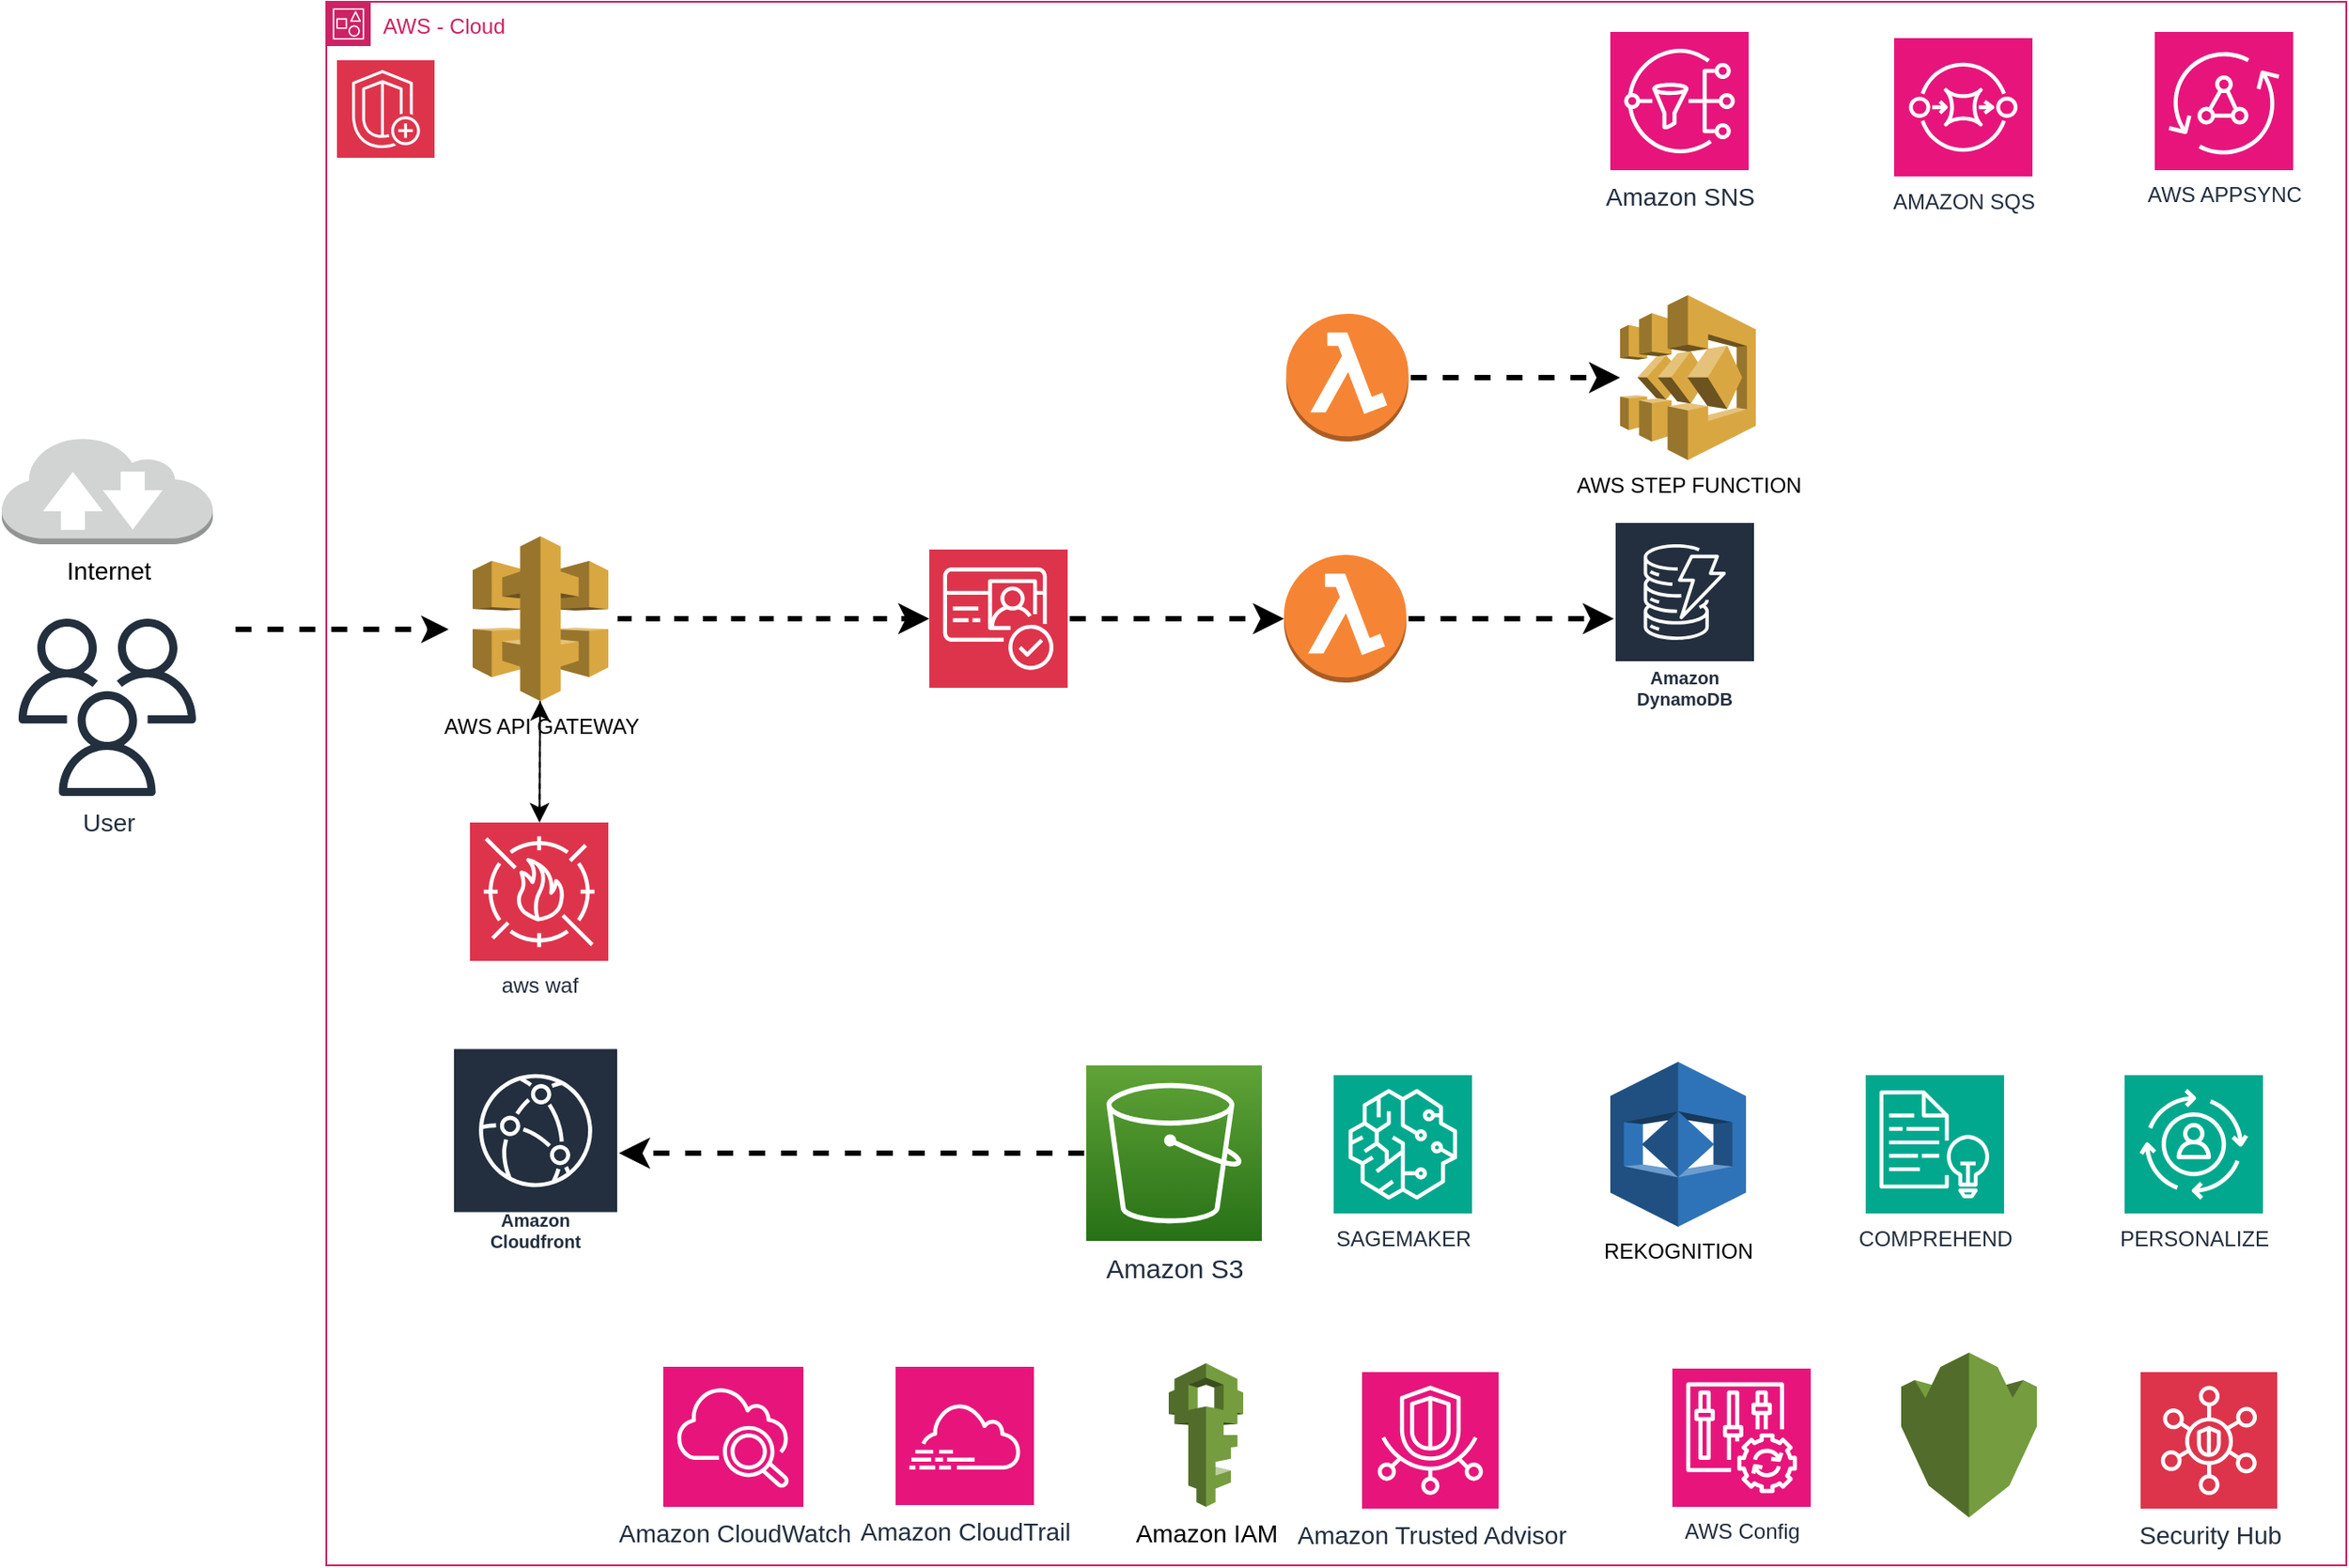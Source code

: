 <mxfile version="24.7.5">
  <diagram name="Página-1" id="45FSJXpmV_dydSXz9r8W">
    <mxGraphModel dx="1434" dy="790" grid="1" gridSize="10" guides="1" tooltips="1" connect="1" arrows="1" fold="1" page="1" pageScale="1" pageWidth="827" pageHeight="1169" math="0" shadow="0">
      <root>
        <mxCell id="0" />
        <mxCell id="1" parent="0" />
        <mxCell id="D9RJUFR4-NRL0ieGEcIc-1" value="AWS - Cloud" style="points=[[0,0],[0.25,0],[0.5,0],[0.75,0],[1,0],[1,0.25],[1,0.5],[1,0.75],[1,1],[0.75,1],[0.5,1],[0.25,1],[0,1],[0,0.75],[0,0.5],[0,0.25]];outlineConnect=0;gradientColor=none;html=1;whiteSpace=wrap;fontSize=12;fontStyle=0;container=0;pointerEvents=0;collapsible=0;recursiveResize=0;shape=mxgraph.aws4.group;grIcon=mxgraph.aws4.group_account;strokeColor=#CD2264;fillColor=none;verticalAlign=top;align=left;spacingLeft=30;fontColor=#CD2264;dashed=0;rounded=0;" vertex="1" parent="1">
          <mxGeometry x="648" y="1" width="1139" height="882" as="geometry" />
        </mxCell>
        <mxCell id="D9RJUFR4-NRL0ieGEcIc-2" value="&lt;font style=&quot;font-size: 14px;&quot;&gt;User&lt;/font&gt;" style="sketch=0;outlineConnect=0;fontColor=#232F3E;gradientColor=none;fillColor=#232F3D;strokeColor=none;dashed=0;verticalLabelPosition=bottom;verticalAlign=top;align=center;html=1;fontSize=14;fontStyle=0;aspect=fixed;pointerEvents=1;shape=mxgraph.aws4.users;rounded=0;" vertex="1" parent="1">
          <mxGeometry x="474.5" y="349" width="100" height="100" as="geometry" />
        </mxCell>
        <mxCell id="D9RJUFR4-NRL0ieGEcIc-3" style="edgeStyle=none;curved=1;rounded=0;orthogonalLoop=1;jettySize=auto;html=1;fontSize=12;startSize=8;endSize=8;dashed=1;strokeWidth=3;flowAnimation=1;" edge="1" parent="1" source="D9RJUFR4-NRL0ieGEcIc-4" target="D9RJUFR4-NRL0ieGEcIc-32">
          <mxGeometry relative="1" as="geometry" />
        </mxCell>
        <mxCell id="D9RJUFR4-NRL0ieGEcIc-4" value="&lt;font style=&quot;font-size: 15px;&quot;&gt;Amazon S3&lt;/font&gt;" style="sketch=0;points=[[0,0,0],[0.25,0,0],[0.5,0,0],[0.75,0,0],[1,0,0],[0,1,0],[0.25,1,0],[0.5,1,0],[0.75,1,0],[1,1,0],[0,0.25,0],[0,0.5,0],[0,0.75,0],[1,0.25,0],[1,0.5,0],[1,0.75,0]];outlineConnect=0;fontColor=#232F3E;gradientColor=#60A337;gradientDirection=north;fillColor=#277116;strokeColor=#ffffff;dashed=0;verticalLabelPosition=bottom;verticalAlign=top;align=center;html=1;fontSize=12;fontStyle=0;aspect=fixed;shape=mxgraph.aws4.resourceIcon;resIcon=mxgraph.aws4.s3;rounded=0;" vertex="1" parent="1">
          <mxGeometry x="1076.5" y="601" width="99" height="99" as="geometry" />
        </mxCell>
        <mxCell id="D9RJUFR4-NRL0ieGEcIc-5" value="" style="sketch=0;points=[[0,0,0],[0.25,0,0],[0.5,0,0],[0.75,0,0],[1,0,0],[0,1,0],[0.25,1,0],[0.5,1,0],[0.75,1,0],[1,1,0],[0,0.25,0],[0,0.5,0],[0,0.75,0],[1,0.25,0],[1,0.5,0],[1,0.75,0]];outlineConnect=0;fontColor=#232F3E;fillColor=#DD344C;strokeColor=#ffffff;dashed=0;verticalLabelPosition=bottom;verticalAlign=top;align=center;html=1;fontSize=12;fontStyle=0;aspect=fixed;shape=mxgraph.aws4.resourceIcon;resIcon=mxgraph.aws4.shield;rounded=0;" vertex="1" parent="1">
          <mxGeometry x="654" y="34" width="55" height="55" as="geometry" />
        </mxCell>
        <mxCell id="D9RJUFR4-NRL0ieGEcIc-6" value="Internet" style="outlineConnect=0;dashed=0;verticalLabelPosition=bottom;verticalAlign=top;align=center;html=1;shape=mxgraph.aws3.internet_2;fillColor=#D2D3D3;gradientColor=none;fontSize=14;" vertex="1" parent="1">
          <mxGeometry x="465" y="246" width="119" height="61" as="geometry" />
        </mxCell>
        <mxCell id="D9RJUFR4-NRL0ieGEcIc-7" value="" style="endArrow=classic;html=1;rounded=0;entryX=0;entryY=0.5;entryDx=0;entryDy=0;entryPerimeter=0;strokeWidth=3;dashed=1;flowAnimation=1;" edge="1" parent="1">
          <mxGeometry width="50" height="50" relative="1" as="geometry">
            <mxPoint x="595.5" y="355" as="sourcePoint" />
            <mxPoint x="717.01" y="355" as="targetPoint" />
          </mxGeometry>
        </mxCell>
        <mxCell id="D9RJUFR4-NRL0ieGEcIc-8" value="" style="edgeStyle=none;curved=1;rounded=0;orthogonalLoop=1;jettySize=auto;html=1;fontSize=12;startSize=8;endSize=8;flowAnimation=1;strokeWidth=3;entryX=0;entryY=0.5;entryDx=0;entryDy=0;entryPerimeter=0;" edge="1" parent="1" source="D9RJUFR4-NRL0ieGEcIc-10" target="D9RJUFR4-NRL0ieGEcIc-14">
          <mxGeometry relative="1" as="geometry" />
        </mxCell>
        <mxCell id="D9RJUFR4-NRL0ieGEcIc-9" style="edgeStyle=none;curved=1;rounded=0;orthogonalLoop=1;jettySize=auto;html=1;fontSize=12;startSize=8;endSize=8;" edge="1" parent="1" source="D9RJUFR4-NRL0ieGEcIc-10" target="D9RJUFR4-NRL0ieGEcIc-16">
          <mxGeometry relative="1" as="geometry" />
        </mxCell>
        <mxCell id="D9RJUFR4-NRL0ieGEcIc-10" value="AWS API GATEWAY" style="outlineConnect=0;dashed=0;verticalLabelPosition=bottom;verticalAlign=top;align=center;html=1;shape=mxgraph.aws3.api_gateway;fillColor=#D9A741;gradientColor=none;" vertex="1" parent="1">
          <mxGeometry x="730.5" y="302.5" width="76.5" height="93" as="geometry" />
        </mxCell>
        <mxCell id="D9RJUFR4-NRL0ieGEcIc-11" value="Amazon DynamoDB" style="sketch=0;outlineConnect=0;fontColor=#232F3E;gradientColor=none;strokeColor=#ffffff;fillColor=#232F3E;dashed=0;verticalLabelPosition=middle;verticalAlign=bottom;align=center;html=1;whiteSpace=wrap;fontSize=10;fontStyle=1;spacing=3;shape=mxgraph.aws4.productIcon;prIcon=mxgraph.aws4.dynamodb;" vertex="1" parent="1">
          <mxGeometry x="1374" y="294" width="80" height="110" as="geometry" />
        </mxCell>
        <mxCell id="D9RJUFR4-NRL0ieGEcIc-12" value="" style="edgeStyle=none;curved=1;rounded=0;orthogonalLoop=1;jettySize=auto;html=1;fontSize=12;startSize=8;endSize=8;dashed=1;strokeWidth=3;flowAnimation=1;" edge="1" parent="1" source="D9RJUFR4-NRL0ieGEcIc-13" target="D9RJUFR4-NRL0ieGEcIc-11">
          <mxGeometry relative="1" as="geometry" />
        </mxCell>
        <mxCell id="D9RJUFR4-NRL0ieGEcIc-13" value="" style="outlineConnect=0;dashed=0;verticalLabelPosition=bottom;verticalAlign=top;align=center;html=1;shape=mxgraph.aws3.lambda_function;fillColor=#F58534;gradientColor=none;" vertex="1" parent="1">
          <mxGeometry x="1188" y="313" width="69" height="72" as="geometry" />
        </mxCell>
        <mxCell id="D9RJUFR4-NRL0ieGEcIc-14" value="" style="sketch=0;points=[[0,0,0],[0.25,0,0],[0.5,0,0],[0.75,0,0],[1,0,0],[0,1,0],[0.25,1,0],[0.5,1,0],[0.75,1,0],[1,1,0],[0,0.25,0],[0,0.5,0],[0,0.75,0],[1,0.25,0],[1,0.5,0],[1,0.75,0]];outlineConnect=0;fontColor=#232F3E;fillColor=#DD344C;strokeColor=#ffffff;dashed=0;verticalLabelPosition=bottom;verticalAlign=top;align=center;html=1;fontSize=12;fontStyle=0;aspect=fixed;shape=mxgraph.aws4.resourceIcon;resIcon=mxgraph.aws4.cognito;" vertex="1" parent="1">
          <mxGeometry x="988" y="310" width="78" height="78" as="geometry" />
        </mxCell>
        <mxCell id="D9RJUFR4-NRL0ieGEcIc-15" style="edgeStyle=none;curved=1;rounded=0;orthogonalLoop=1;jettySize=auto;html=1;fontSize=12;startSize=8;endSize=8;dashed=1;flowAnimation=1;" edge="1" parent="1" source="D9RJUFR4-NRL0ieGEcIc-16" target="D9RJUFR4-NRL0ieGEcIc-10">
          <mxGeometry relative="1" as="geometry" />
        </mxCell>
        <mxCell id="D9RJUFR4-NRL0ieGEcIc-16" value="aws waf" style="sketch=0;points=[[0,0,0],[0.25,0,0],[0.5,0,0],[0.75,0,0],[1,0,0],[0,1,0],[0.25,1,0],[0.5,1,0],[0.75,1,0],[1,1,0],[0,0.25,0],[0,0.5,0],[0,0.75,0],[1,0.25,0],[1,0.5,0],[1,0.75,0]];outlineConnect=0;fontColor=#232F3E;fillColor=#DD344C;strokeColor=#ffffff;dashed=0;verticalLabelPosition=bottom;verticalAlign=top;align=center;html=1;fontSize=12;fontStyle=0;aspect=fixed;shape=mxgraph.aws4.resourceIcon;resIcon=mxgraph.aws4.waf;" vertex="1" parent="1">
          <mxGeometry x="729" y="464" width="78" height="78" as="geometry" />
        </mxCell>
        <mxCell id="D9RJUFR4-NRL0ieGEcIc-17" style="edgeStyle=none;curved=1;rounded=0;orthogonalLoop=1;jettySize=auto;html=1;entryX=0;entryY=0.5;entryDx=0;entryDy=0;entryPerimeter=0;fontSize=12;startSize=8;endSize=8;dashed=1;strokeWidth=3;flowAnimation=1;" edge="1" parent="1" source="D9RJUFR4-NRL0ieGEcIc-14" target="D9RJUFR4-NRL0ieGEcIc-13">
          <mxGeometry relative="1" as="geometry" />
        </mxCell>
        <mxCell id="D9RJUFR4-NRL0ieGEcIc-18" value="Amazon CloudWatch" style="sketch=0;points=[[0,0,0],[0.25,0,0],[0.5,0,0],[0.75,0,0],[1,0,0],[0,1,0],[0.25,1,0],[0.5,1,0],[0.75,1,0],[1,1,0],[0,0.25,0],[0,0.5,0],[0,0.75,0],[1,0.25,0],[1,0.5,0],[1,0.75,0]];points=[[0,0,0],[0.25,0,0],[0.5,0,0],[0.75,0,0],[1,0,0],[0,1,0],[0.25,1,0],[0.5,1,0],[0.75,1,0],[1,1,0],[0,0.25,0],[0,0.5,0],[0,0.75,0],[1,0.25,0],[1,0.5,0],[1,0.75,0]];outlineConnect=0;fontColor=#232F3E;fillColor=#E7157B;strokeColor=#ffffff;dashed=0;verticalLabelPosition=bottom;verticalAlign=top;align=center;html=1;fontSize=14;fontStyle=0;aspect=fixed;shape=mxgraph.aws4.resourceIcon;resIcon=mxgraph.aws4.cloudwatch_2;rounded=0;" vertex="1" parent="1">
          <mxGeometry x="838" y="771" width="79" height="79" as="geometry" />
        </mxCell>
        <mxCell id="D9RJUFR4-NRL0ieGEcIc-19" value="Amazon SNS" style="sketch=0;points=[[0,0,0],[0.25,0,0],[0.5,0,0],[0.75,0,0],[1,0,0],[0,1,0],[0.25,1,0],[0.5,1,0],[0.75,1,0],[1,1,0],[0,0.25,0],[0,0.5,0],[0,0.75,0],[1,0.25,0],[1,0.5,0],[1,0.75,0]];outlineConnect=0;fontColor=#232F3E;fillColor=#E7157B;strokeColor=#ffffff;dashed=0;verticalLabelPosition=bottom;verticalAlign=top;align=center;html=1;fontSize=14;fontStyle=0;aspect=fixed;shape=mxgraph.aws4.resourceIcon;resIcon=mxgraph.aws4.sns;rounded=0;" vertex="1" parent="1">
          <mxGeometry x="1372" y="18" width="78" height="78" as="geometry" />
        </mxCell>
        <mxCell id="D9RJUFR4-NRL0ieGEcIc-20" value="Amazon IAM" style="outlineConnect=0;dashed=0;verticalLabelPosition=bottom;verticalAlign=top;align=center;html=1;shape=mxgraph.aws3.iam;fillColor=#759C3E;gradientColor=none;rounded=0;fontSize=14;" vertex="1" parent="1">
          <mxGeometry x="1123" y="769" width="42" height="81" as="geometry" />
        </mxCell>
        <mxCell id="D9RJUFR4-NRL0ieGEcIc-21" value="Amazon Trusted Advisor" style="sketch=0;points=[[0,0,0],[0.25,0,0],[0.5,0,0],[0.75,0,0],[1,0,0],[0,1,0],[0.25,1,0],[0.5,1,0],[0.75,1,0],[1,1,0],[0,0.25,0],[0,0.5,0],[0,0.75,0],[1,0.25,0],[1,0.5,0],[1,0.75,0]];points=[[0,0,0],[0.25,0,0],[0.5,0,0],[0.75,0,0],[1,0,0],[0,1,0],[0.25,1,0],[0.5,1,0],[0.75,1,0],[1,1,0],[0,0.25,0],[0,0.5,0],[0,0.75,0],[1,0.25,0],[1,0.5,0],[1,0.75,0]];outlineConnect=0;fontColor=#232F3E;fillColor=#E7157B;strokeColor=#ffffff;dashed=0;verticalLabelPosition=bottom;verticalAlign=top;align=center;html=1;fontSize=14;fontStyle=0;aspect=fixed;shape=mxgraph.aws4.resourceIcon;resIcon=mxgraph.aws4.trusted_advisor;rounded=0;" vertex="1" parent="1">
          <mxGeometry x="1232" y="774" width="77" height="77" as="geometry" />
        </mxCell>
        <object label="Amazon CloudTrail" id="D9RJUFR4-NRL0ieGEcIc-22">
          <mxCell style="sketch=0;points=[[0,0,0],[0.25,0,0],[0.5,0,0],[0.75,0,0],[1,0,0],[0,1,0],[0.25,1,0],[0.5,1,0],[0.75,1,0],[1,1,0],[0,0.25,0],[0,0.5,0],[0,0.75,0],[1,0.25,0],[1,0.5,0],[1,0.75,0]];points=[[0,0,0],[0.25,0,0],[0.5,0,0],[0.75,0,0],[1,0,0],[0,1,0],[0.25,1,0],[0.5,1,0],[0.75,1,0],[1,1,0],[0,0.25,0],[0,0.5,0],[0,0.75,0],[1,0.25,0],[1,0.5,0],[1,0.75,0]];outlineConnect=0;fontColor=#232F3E;fillColor=#E7157B;strokeColor=#ffffff;dashed=0;verticalLabelPosition=bottom;verticalAlign=top;align=center;html=1;fontSize=14;fontStyle=0;aspect=fixed;shape=mxgraph.aws4.resourceIcon;resIcon=mxgraph.aws4.cloudtrail;" vertex="1" parent="1">
            <mxGeometry x="969" y="771" width="78" height="78" as="geometry" />
          </mxCell>
        </object>
        <mxCell id="D9RJUFR4-NRL0ieGEcIc-23" value="Security Hub" style="sketch=0;points=[[0,0,0],[0.25,0,0],[0.5,0,0],[0.75,0,0],[1,0,0],[0,1,0],[0.25,1,0],[0.5,1,0],[0.75,1,0],[1,1,0],[0,0.25,0],[0,0.5,0],[0,0.75,0],[1,0.25,0],[1,0.5,0],[1,0.75,0]];outlineConnect=0;fontColor=#232F3E;fillColor=#DD344C;strokeColor=#ffffff;dashed=0;verticalLabelPosition=bottom;verticalAlign=top;align=center;html=1;fontSize=14;fontStyle=0;aspect=fixed;shape=mxgraph.aws4.resourceIcon;resIcon=mxgraph.aws4.security_hub;" vertex="1" parent="1">
          <mxGeometry x="1671" y="774" width="77" height="77" as="geometry" />
        </mxCell>
        <mxCell id="D9RJUFR4-NRL0ieGEcIc-24" value="AWS Config" style="sketch=0;points=[[0,0,0],[0.25,0,0],[0.5,0,0],[0.75,0,0],[1,0,0],[0,1,0],[0.25,1,0],[0.5,1,0],[0.75,1,0],[1,1,0],[0,0.25,0],[0,0.5,0],[0,0.75,0],[1,0.25,0],[1,0.5,0],[1,0.75,0]];points=[[0,0,0],[0.25,0,0],[0.5,0,0],[0.75,0,0],[1,0,0],[0,1,0],[0.25,1,0],[0.5,1,0],[0.75,1,0],[1,1,0],[0,0.25,0],[0,0.5,0],[0,0.75,0],[1,0.25,0],[1,0.5,0],[1,0.75,0]];outlineConnect=0;fontColor=#232F3E;fillColor=#E7157B;strokeColor=#ffffff;dashed=0;verticalLabelPosition=bottom;verticalAlign=top;align=center;html=1;fontSize=12;fontStyle=0;aspect=fixed;shape=mxgraph.aws4.resourceIcon;resIcon=mxgraph.aws4.config;" vertex="1" parent="1">
          <mxGeometry x="1407" y="772" width="78" height="78" as="geometry" />
        </mxCell>
        <mxCell id="D9RJUFR4-NRL0ieGEcIc-25" value="AWS STEP FUNCTION" style="outlineConnect=0;dashed=1;verticalLabelPosition=bottom;verticalAlign=top;align=center;html=1;shape=mxgraph.aws3.step_functions;fillColor=#D9A741;gradientColor=none;strokeWidth=3;" vertex="1" parent="1">
          <mxGeometry x="1377.5" y="166.5" width="76.5" height="93" as="geometry" />
        </mxCell>
        <mxCell id="D9RJUFR4-NRL0ieGEcIc-26" value="AMAZON SQS" style="sketch=0;points=[[0,0,0],[0.25,0,0],[0.5,0,0],[0.75,0,0],[1,0,0],[0,1,0],[0.25,1,0],[0.5,1,0],[0.75,1,0],[1,1,0],[0,0.25,0],[0,0.5,0],[0,0.75,0],[1,0.25,0],[1,0.5,0],[1,0.75,0]];outlineConnect=0;fontColor=#232F3E;fillColor=#E7157B;strokeColor=#ffffff;dashed=0;verticalLabelPosition=bottom;verticalAlign=top;align=center;html=1;fontSize=12;fontStyle=0;aspect=fixed;shape=mxgraph.aws4.resourceIcon;resIcon=mxgraph.aws4.sqs;" vertex="1" parent="1">
          <mxGeometry x="1532" y="21.5" width="78" height="78" as="geometry" />
        </mxCell>
        <mxCell id="D9RJUFR4-NRL0ieGEcIc-27" value="AWS APPSYNC" style="sketch=0;points=[[0,0,0],[0.25,0,0],[0.5,0,0],[0.75,0,0],[1,0,0],[0,1,0],[0.25,1,0],[0.5,1,0],[0.75,1,0],[1,1,0],[0,0.25,0],[0,0.5,0],[0,0.75,0],[1,0.25,0],[1,0.5,0],[1,0.75,0]];outlineConnect=0;fontColor=#232F3E;fillColor=#E7157B;strokeColor=#ffffff;dashed=0;verticalLabelPosition=bottom;verticalAlign=top;align=center;html=1;fontSize=12;fontStyle=0;aspect=fixed;shape=mxgraph.aws4.resourceIcon;resIcon=mxgraph.aws4.appsync;" vertex="1" parent="1">
          <mxGeometry x="1679" y="18" width="78" height="78" as="geometry" />
        </mxCell>
        <mxCell id="D9RJUFR4-NRL0ieGEcIc-28" value="SAGEMAKER" style="sketch=0;points=[[0,0,0],[0.25,0,0],[0.5,0,0],[0.75,0,0],[1,0,0],[0,1,0],[0.25,1,0],[0.5,1,0],[0.75,1,0],[1,1,0],[0,0.25,0],[0,0.5,0],[0,0.75,0],[1,0.25,0],[1,0.5,0],[1,0.75,0]];outlineConnect=0;fontColor=#232F3E;fillColor=#01A88D;strokeColor=#ffffff;dashed=0;verticalLabelPosition=bottom;verticalAlign=top;align=center;html=1;fontSize=12;fontStyle=0;aspect=fixed;shape=mxgraph.aws4.resourceIcon;resIcon=mxgraph.aws4.sagemaker;" vertex="1" parent="1">
          <mxGeometry x="1216" y="606.5" width="78" height="78" as="geometry" />
        </mxCell>
        <mxCell id="D9RJUFR4-NRL0ieGEcIc-29" value="REKOGNITION" style="outlineConnect=0;dashed=0;verticalLabelPosition=bottom;verticalAlign=top;align=center;html=1;shape=mxgraph.aws3.rekognition;fillColor=#2E73B8;gradientColor=none;" vertex="1" parent="1">
          <mxGeometry x="1372" y="599" width="76.5" height="93" as="geometry" />
        </mxCell>
        <mxCell id="D9RJUFR4-NRL0ieGEcIc-30" value="COMPREHEND" style="sketch=0;points=[[0,0,0],[0.25,0,0],[0.5,0,0],[0.75,0,0],[1,0,0],[0,1,0],[0.25,1,0],[0.5,1,0],[0.75,1,0],[1,1,0],[0,0.25,0],[0,0.5,0],[0,0.75,0],[1,0.25,0],[1,0.5,0],[1,0.75,0]];outlineConnect=0;fontColor=#232F3E;fillColor=#01A88D;strokeColor=#ffffff;dashed=0;verticalLabelPosition=bottom;verticalAlign=top;align=center;html=1;fontSize=12;fontStyle=0;aspect=fixed;shape=mxgraph.aws4.resourceIcon;resIcon=mxgraph.aws4.comprehend;" vertex="1" parent="1">
          <mxGeometry x="1516" y="606.5" width="78" height="78" as="geometry" />
        </mxCell>
        <mxCell id="D9RJUFR4-NRL0ieGEcIc-31" value="PERSONALIZE" style="sketch=0;points=[[0,0,0],[0.25,0,0],[0.5,0,0],[0.75,0,0],[1,0,0],[0,1,0],[0.25,1,0],[0.5,1,0],[0.75,1,0],[1,1,0],[0,0.25,0],[0,0.5,0],[0,0.75,0],[1,0.25,0],[1,0.5,0],[1,0.75,0]];outlineConnect=0;fontColor=#232F3E;fillColor=#01A88D;strokeColor=#ffffff;dashed=0;verticalLabelPosition=bottom;verticalAlign=top;align=center;html=1;fontSize=12;fontStyle=0;aspect=fixed;shape=mxgraph.aws4.resourceIcon;resIcon=mxgraph.aws4.personalize;" vertex="1" parent="1">
          <mxGeometry x="1662" y="606.5" width="78" height="78" as="geometry" />
        </mxCell>
        <mxCell id="D9RJUFR4-NRL0ieGEcIc-32" value="Amazon Cloudfront" style="sketch=0;outlineConnect=0;fontColor=#232F3E;gradientColor=none;strokeColor=#ffffff;fillColor=#232F3E;dashed=0;verticalLabelPosition=middle;verticalAlign=bottom;align=center;html=1;whiteSpace=wrap;fontSize=10;fontStyle=1;spacing=3;shape=mxgraph.aws4.productIcon;prIcon=mxgraph.aws4.cloudfront;" vertex="1" parent="1">
          <mxGeometry x="719" y="590.75" width="94" height="119.5" as="geometry" />
        </mxCell>
        <mxCell id="D9RJUFR4-NRL0ieGEcIc-33" style="edgeStyle=none;curved=1;rounded=0;orthogonalLoop=1;jettySize=auto;html=1;fontSize=12;startSize=8;endSize=8;dashed=1;flowAnimation=1;strokeWidth=3;" edge="1" parent="1" source="D9RJUFR4-NRL0ieGEcIc-34" target="D9RJUFR4-NRL0ieGEcIc-25">
          <mxGeometry relative="1" as="geometry" />
        </mxCell>
        <mxCell id="D9RJUFR4-NRL0ieGEcIc-34" value="" style="outlineConnect=0;dashed=0;verticalLabelPosition=bottom;verticalAlign=top;align=center;html=1;shape=mxgraph.aws3.lambda_function;fillColor=#F58534;gradientColor=none;" vertex="1" parent="1">
          <mxGeometry x="1189.25" y="177" width="69" height="72" as="geometry" />
        </mxCell>
        <mxCell id="D9RJUFR4-NRL0ieGEcIc-35" value="" style="outlineConnect=0;dashed=0;verticalLabelPosition=bottom;verticalAlign=top;align=center;html=1;shape=mxgraph.aws3.kms;fillColor=#759C3E;gradientColor=none;" vertex="1" parent="1">
          <mxGeometry x="1536" y="763" width="76.5" height="93" as="geometry" />
        </mxCell>
      </root>
    </mxGraphModel>
  </diagram>
</mxfile>
